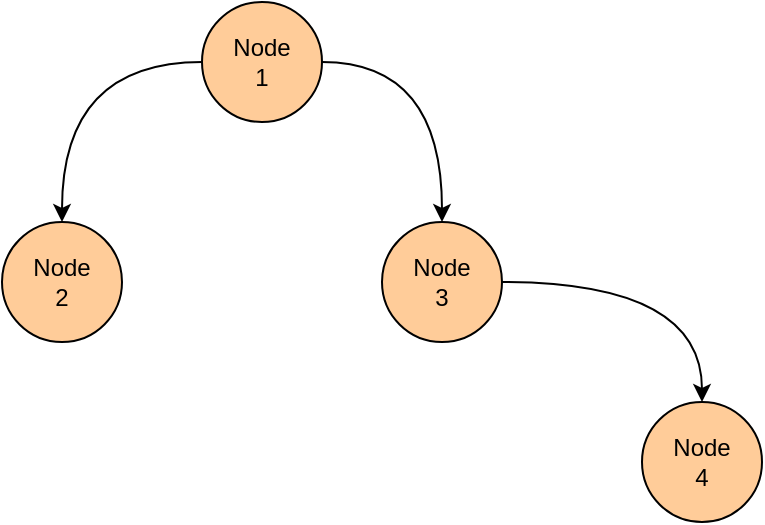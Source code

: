 <mxGraphModel dx="662" dy="566" grid="1" gridSize="10" guides="1" tooltips="1" connect="1" arrows="1" fold="1" page="1" pageScale="1" pageWidth="827" pageHeight="1169" background="#ffffff"><root><mxCell id="0"/><mxCell id="1" parent="0"/><mxCell id="6" style="edgeStyle=orthogonalEdgeStyle;rounded=0;html=1;entryX=0.5;entryY=0;jettySize=auto;orthogonalLoop=1;curved=1;" edge="1" parent="1" source="2" target="3"><mxGeometry relative="1" as="geometry"/></mxCell><mxCell id="7" style="edgeStyle=orthogonalEdgeStyle;curved=1;rounded=0;html=1;entryX=0.5;entryY=0;jettySize=auto;orthogonalLoop=1;" edge="1" parent="1" source="2" target="4"><mxGeometry relative="1" as="geometry"/></mxCell><mxCell id="2" value="Node&lt;div&gt;1&lt;/div&gt;" style="ellipse;whiteSpace=wrap;html=1;aspect=fixed;fillColor=#FFCC99;" vertex="1" parent="1"><mxGeometry x="190" y="100" width="60" height="60" as="geometry"/></mxCell><mxCell id="3" value="Node&lt;div&gt;2&lt;/div&gt;" style="ellipse;whiteSpace=wrap;html=1;aspect=fixed;fillColor=#FFCC99;" vertex="1" parent="1"><mxGeometry x="90" y="210" width="60" height="60" as="geometry"/></mxCell><mxCell id="8" style="edgeStyle=orthogonalEdgeStyle;curved=1;rounded=0;html=1;entryX=0.5;entryY=0;jettySize=auto;orthogonalLoop=1;" edge="1" parent="1" source="4" target="5"><mxGeometry relative="1" as="geometry"/></mxCell><mxCell id="4" value="Node&lt;div&gt;3&lt;/div&gt;" style="ellipse;whiteSpace=wrap;html=1;aspect=fixed;fillColor=#FFCC99;" vertex="1" parent="1"><mxGeometry x="280" y="210" width="60" height="60" as="geometry"/></mxCell><mxCell id="5" value="Node&lt;div&gt;4&lt;/div&gt;" style="ellipse;whiteSpace=wrap;html=1;aspect=fixed;fillColor=#FFCC99;" vertex="1" parent="1"><mxGeometry x="410" y="300" width="60" height="60" as="geometry"/></mxCell></root></mxGraphModel>